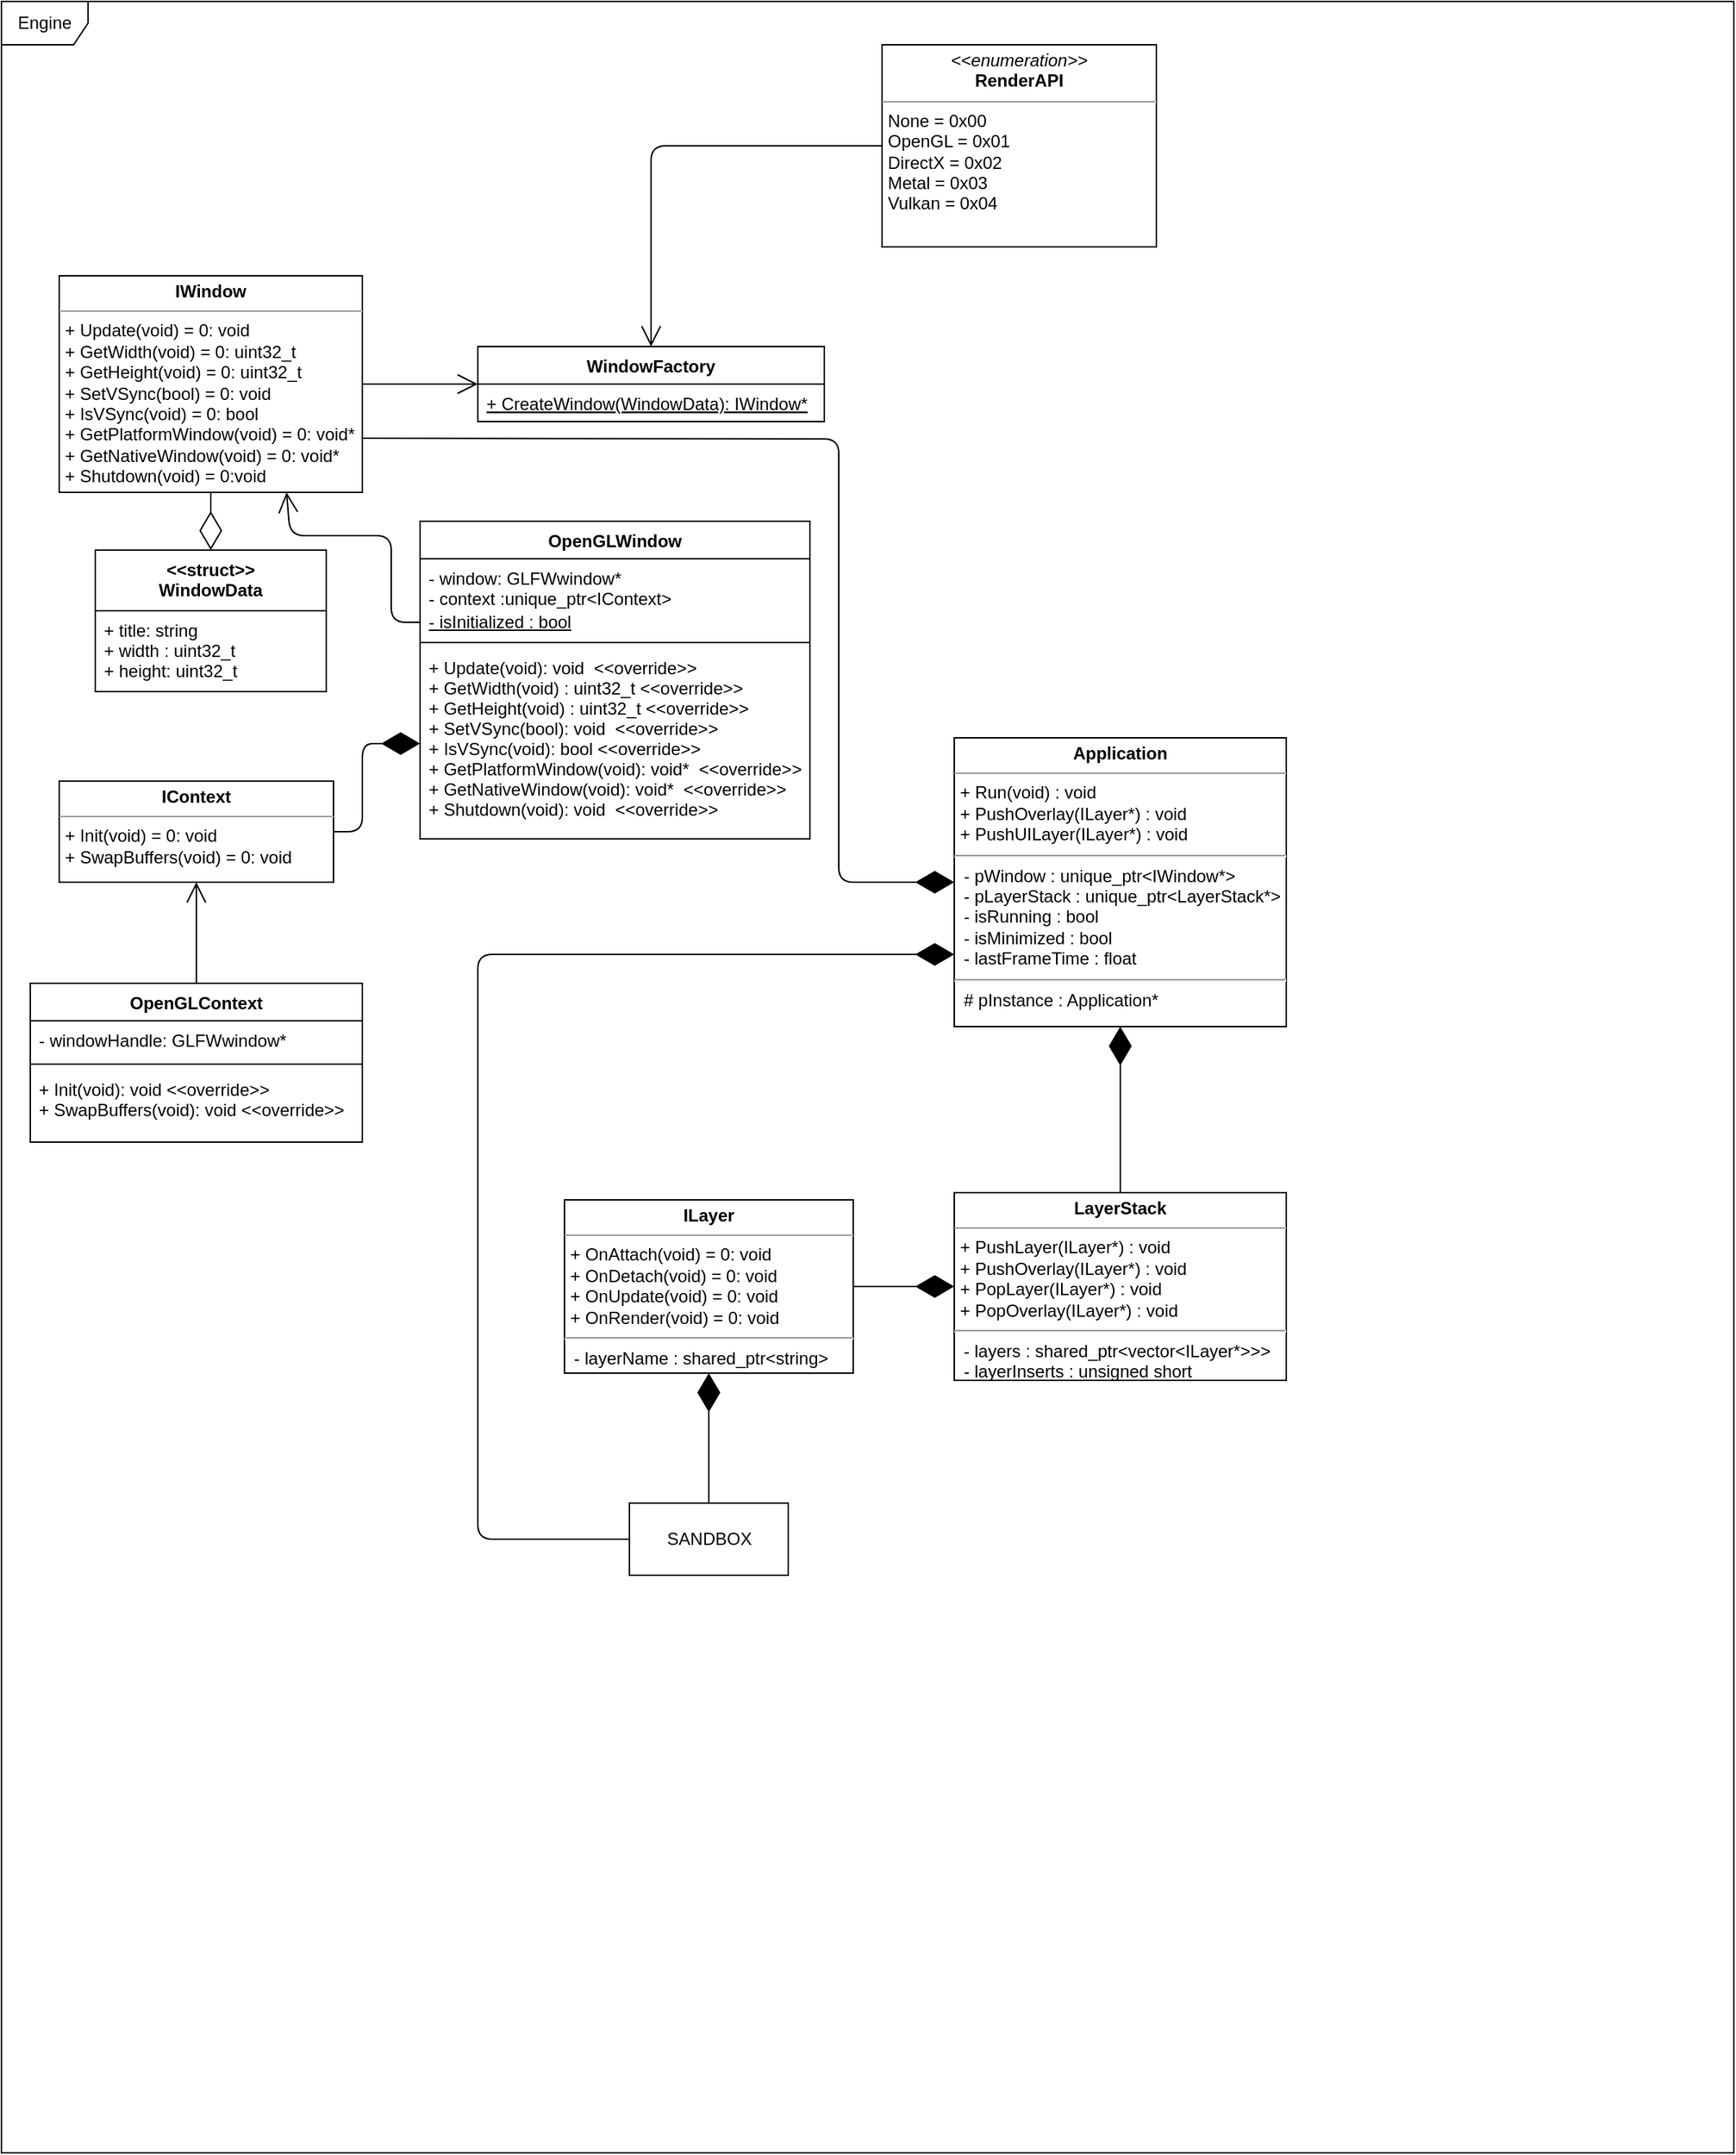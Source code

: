 <mxfile version="12.9.9" type="device"><diagram name="Page-1" id="c4acf3e9-155e-7222-9cf6-157b1a14988f"><mxGraphModel dx="1533" dy="2710" grid="1" gridSize="10" guides="1" tooltips="1" connect="1" arrows="1" fold="1" page="1" pageScale="1" pageWidth="850" pageHeight="1100" background="#ffffff" math="0" shadow="0"><root><mxCell id="0"/><mxCell id="1" parent="0"/><mxCell id="vyyQC9Mciw6h5Obmsdiw-2" value="Engine" style="shape=umlFrame;whiteSpace=wrap;html=1;collapsible=0;" parent="1" vertex="1"><mxGeometry y="10" width="1200" height="1490" as="geometry"><mxRectangle width="60" height="20" as="alternateBounds"/></mxGeometry></mxCell><mxCell id="vyyQC9Mciw6h5Obmsdiw-4" value="&lt;p style=&quot;margin: 0px ; margin-top: 4px ; text-align: center&quot;&gt;&lt;b&gt;IContext&lt;/b&gt;&lt;/p&gt;&lt;hr size=&quot;1&quot;&gt;&lt;p style=&quot;margin: 0px ; margin-left: 4px&quot;&gt;+ Init(void) = 0: void&lt;br&gt;+ SwapBuffers(void) = 0: void&lt;/p&gt;" style="verticalAlign=top;align=left;overflow=fill;fontSize=12;fontFamily=Helvetica;html=1;collapsible=1;" parent="1" vertex="1"><mxGeometry x="40" y="550" width="190" height="70" as="geometry"/></mxCell><mxCell id="vyyQC9Mciw6h5Obmsdiw-5" value="&lt;p style=&quot;margin: 0px ; margin-top: 4px ; text-align: center&quot;&gt;&lt;b&gt;IWindow&lt;/b&gt;&lt;/p&gt;&lt;hr size=&quot;1&quot;&gt;&lt;p style=&quot;margin: 0px ; margin-left: 4px&quot;&gt;&lt;span&gt;+ Update(void) = 0: void&lt;/span&gt;&lt;br&gt;&lt;/p&gt;&lt;p style=&quot;margin: 0px ; margin-left: 4px&quot;&gt;+ GetWidth(void) = 0: uint32_t&lt;/p&gt;&lt;p style=&quot;margin: 0px ; margin-left: 4px&quot;&gt;+ GetHeight(void) = 0: uint32_t&lt;br&gt;&lt;/p&gt;&lt;p style=&quot;margin: 0px ; margin-left: 4px&quot;&gt;+ SetVSync(bool) = 0: void&lt;/p&gt;&lt;p style=&quot;margin: 0px ; margin-left: 4px&quot;&gt;+ IsVSync(void) = 0: bool&lt;br&gt;&lt;/p&gt;&lt;p style=&quot;margin: 0px ; margin-left: 4px&quot;&gt;+ GetPlatformWindow(void) = 0: void*&lt;/p&gt;&lt;p style=&quot;margin: 0px ; margin-left: 4px&quot;&gt;+ GetNativeWindow(void) = 0: void*&lt;br&gt;&lt;/p&gt;&lt;p style=&quot;margin: 0px ; margin-left: 4px&quot;&gt;+ Shutdown(void) = 0:void&lt;/p&gt;" style="verticalAlign=top;align=left;overflow=fill;fontSize=12;fontFamily=Helvetica;html=1;collapsible=1;" parent="1" vertex="1"><mxGeometry x="40" y="200" width="210" height="150" as="geometry"/></mxCell><mxCell id="vyyQC9Mciw6h5Obmsdiw-16" value="&lt;p style=&quot;margin: 0px ; margin-top: 4px ; text-align: center&quot;&gt;&lt;i&gt;&amp;lt;&amp;lt;enumeration&amp;gt;&amp;gt;&lt;/i&gt;&lt;br&gt;&lt;b&gt;RenderAPI&lt;/b&gt;&lt;/p&gt;&lt;hr size=&quot;1&quot;&gt;&lt;p style=&quot;margin: 0px ; margin-left: 4px&quot;&gt;None = 0x00&lt;/p&gt;&lt;p style=&quot;margin: 0px ; margin-left: 4px&quot;&gt;OpenGL = 0x01&lt;/p&gt;&lt;p style=&quot;margin: 0px ; margin-left: 4px&quot;&gt;DirectX = 0x02&lt;/p&gt;&lt;p style=&quot;margin: 0px ; margin-left: 4px&quot;&gt;Metal = 0x03&lt;/p&gt;&lt;p style=&quot;margin: 0px ; margin-left: 4px&quot;&gt;Vulkan = 0x04&lt;/p&gt;&lt;p style=&quot;margin: 0px ; margin-left: 4px&quot;&gt;&lt;br&gt;&lt;/p&gt;" style="verticalAlign=top;align=left;overflow=fill;fontSize=12;fontFamily=Helvetica;html=1;" parent="1" vertex="1"><mxGeometry x="610" y="40" width="190" height="140" as="geometry"/></mxCell><mxCell id="vyyQC9Mciw6h5Obmsdiw-10" value="&lt;&lt;struct&gt;&gt;&#10;WindowData" style="swimlane;fontStyle=1;align=center;verticalAlign=top;childLayout=stackLayout;horizontal=1;startSize=42;horizontalStack=0;resizeParent=1;resizeParentMax=0;resizeLast=0;collapsible=1;marginBottom=0;connectable=1;expand=0;" parent="1" vertex="1"><mxGeometry x="65" y="390" width="160" height="98" as="geometry"/></mxCell><mxCell id="vyyQC9Mciw6h5Obmsdiw-11" value="+ title: string&#10;+ width : uint32_t&#10;+ height: uint32_t" style="text;strokeColor=none;fillColor=none;align=left;verticalAlign=top;spacingLeft=4;spacingRight=4;overflow=hidden;rotatable=0;points=[[0,0.5],[1,0.5]];portConstraint=eastwest;" parent="vyyQC9Mciw6h5Obmsdiw-10" vertex="1"><mxGeometry y="42" width="160" height="56" as="geometry"/></mxCell><mxCell id="vyyQC9Mciw6h5Obmsdiw-17" value="OpenGLContext" style="swimlane;fontStyle=1;align=center;verticalAlign=top;childLayout=stackLayout;horizontal=1;startSize=26;horizontalStack=0;resizeParent=1;resizeParentMax=0;resizeLast=0;collapsible=1;marginBottom=0;" parent="1" vertex="1"><mxGeometry x="20" y="690" width="230" height="110" as="geometry"/></mxCell><mxCell id="vyyQC9Mciw6h5Obmsdiw-18" value="- windowHandle: GLFWwindow*" style="text;strokeColor=none;fillColor=none;align=left;verticalAlign=top;spacingLeft=4;spacingRight=4;overflow=hidden;rotatable=0;points=[[0,0.5],[1,0.5]];portConstraint=eastwest;" parent="vyyQC9Mciw6h5Obmsdiw-17" vertex="1"><mxGeometry y="26" width="230" height="26" as="geometry"/></mxCell><mxCell id="vyyQC9Mciw6h5Obmsdiw-19" value="" style="line;strokeWidth=1;fillColor=none;align=left;verticalAlign=middle;spacingTop=-1;spacingLeft=3;spacingRight=3;rotatable=0;labelPosition=right;points=[];portConstraint=eastwest;" parent="vyyQC9Mciw6h5Obmsdiw-17" vertex="1"><mxGeometry y="52" width="230" height="8" as="geometry"/></mxCell><mxCell id="vyyQC9Mciw6h5Obmsdiw-20" value="+ Init(void): void &lt;&lt;override&gt;&gt;&#10;+ SwapBuffers(void): void &lt;&lt;override&gt;&gt;" style="text;strokeColor=none;fillColor=none;align=left;verticalAlign=top;spacingLeft=4;spacingRight=4;overflow=hidden;rotatable=0;points=[[0,0.5],[1,0.5]];portConstraint=eastwest;" parent="vyyQC9Mciw6h5Obmsdiw-17" vertex="1"><mxGeometry y="60" width="230" height="50" as="geometry"/></mxCell><mxCell id="V4uSPhWLxZHekCijCfTc-1" value="&lt;p style=&quot;margin: 0px ; margin-top: 4px ; text-align: center&quot;&gt;&lt;b&gt;ILayer&lt;/b&gt;&lt;/p&gt;&lt;hr size=&quot;1&quot;&gt;&lt;p style=&quot;margin: 0px ; margin-left: 4px&quot;&gt;+ OnAttach(void) = 0: void&lt;br&gt;&lt;span&gt;+ OnDetach(void) = 0: void&lt;/span&gt;&lt;br&gt;&lt;/p&gt;&lt;p style=&quot;margin: 0px ; margin-left: 4px&quot;&gt;+ OnUpdate(void) = 0: void&lt;br&gt;&lt;/p&gt;&lt;p style=&quot;margin: 0px ; margin-left: 4px&quot;&gt;+ OnRender(void) = 0: void&lt;br&gt;&lt;/p&gt;&lt;hr&gt;&amp;nbsp; - layerName : shared_ptr&amp;lt;string&amp;gt;" style="verticalAlign=top;align=left;overflow=fill;fontSize=12;fontFamily=Helvetica;html=1;collapsible=1;" vertex="1" parent="1"><mxGeometry x="390" y="840" width="200" height="120" as="geometry"/></mxCell><mxCell id="vyyQC9Mciw6h5Obmsdiw-6" value="WindowFactory" style="swimlane;fontStyle=1;align=center;verticalAlign=top;childLayout=stackLayout;horizontal=1;startSize=26;horizontalStack=0;resizeParent=1;resizeParentMax=0;resizeLast=0;collapsible=1;marginBottom=0;swimlaneLine=1;allowArrows=1;connectable=1;recursiveResize=1;expand=1;resizable=1;rotatable=0;deletable=1;editable=1;" parent="1" vertex="1"><mxGeometry x="330" y="249" width="240" height="52" as="geometry"><mxRectangle x="570" y="80" width="100" height="26" as="alternateBounds"/></mxGeometry></mxCell><mxCell id="vyyQC9Mciw6h5Obmsdiw-9" value="+ CreateWindow(WindowData): IWindow*" style="text;strokeColor=none;fillColor=none;align=left;verticalAlign=top;spacingLeft=4;spacingRight=4;overflow=hidden;rotatable=0;points=[[0,0.5],[1,0.5]];portConstraint=eastwest;fontStyle=4;labelBorderColor=none;horizontal=1;" parent="vyyQC9Mciw6h5Obmsdiw-6" vertex="1"><mxGeometry y="26" width="240" height="26" as="geometry"/></mxCell><mxCell id="vyyQC9Mciw6h5Obmsdiw-21" value="OpenGLWindow" style="swimlane;fontStyle=1;align=center;verticalAlign=top;childLayout=stackLayout;horizontal=1;startSize=26;horizontalStack=0;resizeParent=1;resizeParentMax=0;resizeLast=0;collapsible=1;marginBottom=0;" parent="1" vertex="1"><mxGeometry x="290" y="370" width="270" height="220" as="geometry"/></mxCell><mxCell id="vyyQC9Mciw6h5Obmsdiw-22" value="- window: GLFWwindow*&#10;- context :unique_ptr&lt;IContext&gt;" style="text;strokeColor=none;fillColor=none;align=left;verticalAlign=top;spacingLeft=4;spacingRight=4;overflow=hidden;rotatable=0;points=[[0,0.5],[1,0.5]];portConstraint=eastwest;fontStyle=0;fontColor=#000000;" parent="vyyQC9Mciw6h5Obmsdiw-21" vertex="1"><mxGeometry y="26" width="270" height="34" as="geometry"/></mxCell><mxCell id="vyyQC9Mciw6h5Obmsdiw-25" value="&lt;u&gt;- isInitialized : bool&lt;/u&gt;" style="text;html=1;strokeColor=none;fillColor=none;align=left;verticalAlign=middle;whiteSpace=wrap;rounded=0;fontColor=#000000;spacingLeft=4;spacingRight=4;" parent="vyyQC9Mciw6h5Obmsdiw-21" vertex="1"><mxGeometry y="60" width="270" height="20" as="geometry"/></mxCell><mxCell id="vyyQC9Mciw6h5Obmsdiw-23" value="" style="line;strokeWidth=1;fillColor=none;align=left;verticalAlign=middle;spacingTop=-1;spacingLeft=3;spacingRight=3;rotatable=0;labelPosition=right;points=[];portConstraint=eastwest;" parent="vyyQC9Mciw6h5Obmsdiw-21" vertex="1"><mxGeometry y="80" width="270" height="8" as="geometry"/></mxCell><mxCell id="vyyQC9Mciw6h5Obmsdiw-24" value="+ Update(void): void  &lt;&lt;override&gt;&gt;&#10;+ GetWidth(void) : uint32_t &lt;&lt;override&gt;&gt;&#10;+ GetHeight(void) : uint32_t &lt;&lt;override&gt;&gt;&#10;+ SetVSync(bool): void  &lt;&lt;override&gt;&gt;&#10;+ IsVSync(void): bool &lt;&lt;override&gt;&gt;&#10;+ GetPlatformWindow(void): void*  &lt;&lt;override&gt;&gt;&#10;+ GetNativeWindow(void): void*  &lt;&lt;override&gt;&gt;&#10;+ Shutdown(void): void  &lt;&lt;override&gt;&gt;&#10;" style="text;strokeColor=none;fillColor=none;align=left;verticalAlign=top;spacingLeft=4;spacingRight=4;overflow=hidden;rotatable=0;points=[[0,0.5],[1,0.5]];portConstraint=eastwest;" parent="vyyQC9Mciw6h5Obmsdiw-21" vertex="1"><mxGeometry y="88" width="270" height="132" as="geometry"/></mxCell><mxCell id="V4uSPhWLxZHekCijCfTc-3" value="&lt;p style=&quot;margin: 0px ; margin-top: 4px ; text-align: center&quot;&gt;&lt;b&gt;LayerStack&lt;/b&gt;&lt;/p&gt;&lt;hr size=&quot;1&quot;&gt;&lt;p style=&quot;margin: 0px ; margin-left: 4px&quot;&gt;+ PushLayer(ILayer*) : void&lt;br&gt;&lt;span&gt;+ PushOverlay(&lt;/span&gt;ILayer*&lt;span&gt;) : void&lt;/span&gt;&lt;br&gt;&lt;/p&gt;&lt;p style=&quot;margin: 0px ; margin-left: 4px&quot;&gt;+ PopLayer(ILayer*) : void&lt;br&gt;&lt;/p&gt;&lt;p style=&quot;margin: 0px ; margin-left: 4px&quot;&gt;+ PopOverlay(ILayer*) : void&lt;br&gt;&lt;/p&gt;&lt;hr&gt;&amp;nbsp; - layers : shared_ptr&amp;lt;vector&amp;lt;ILayer*&amp;gt;&amp;gt;&amp;gt;&lt;br&gt;&amp;nbsp; - layerInserts : unsigned short" style="verticalAlign=top;align=left;overflow=fill;fontSize=12;fontFamily=Helvetica;html=1;collapsible=1;" vertex="1" parent="1"><mxGeometry x="660" y="835" width="230" height="130" as="geometry"/></mxCell><mxCell id="V4uSPhWLxZHekCijCfTc-4" value="&lt;p style=&quot;margin: 0px ; margin-top: 4px ; text-align: center&quot;&gt;&lt;b&gt;Application&lt;/b&gt;&lt;/p&gt;&lt;hr size=&quot;1&quot;&gt;&lt;p style=&quot;margin: 0px ; margin-left: 4px&quot;&gt;+ Run(void) : void&lt;br&gt;&lt;span&gt;+ PushOverlay(&lt;/span&gt;ILayer*&lt;span&gt;) : void&lt;/span&gt;&lt;br&gt;&lt;/p&gt;&lt;p style=&quot;margin: 0px ; margin-left: 4px&quot;&gt;+ PushUILayer(ILayer*) : void&lt;/p&gt;&lt;hr&gt;&amp;nbsp; - pWindow : unique_ptr&amp;lt;IWindow*&amp;gt;&lt;br&gt;&amp;nbsp; - pLayerStack : unique_ptr&amp;lt;LayerStack*&amp;gt;&lt;br&gt;&amp;nbsp; - isRunning : bool&lt;br&gt;&amp;nbsp; - isMinimized : bool&lt;br&gt;&amp;nbsp; - lastFrameTime : float&lt;hr&gt;&amp;nbsp; # pInstance : Application*" style="verticalAlign=top;align=left;overflow=fill;fontSize=12;fontFamily=Helvetica;html=1;collapsible=1;" vertex="1" parent="1"><mxGeometry x="660" y="520" width="230" height="200" as="geometry"/></mxCell><mxCell id="V4uSPhWLxZHekCijCfTc-12" value="" style="endArrow=diamondThin;endFill=1;endSize=24;html=1;exitX=0.5;exitY=0;exitDx=0;exitDy=0;entryX=0.5;entryY=1;entryDx=0;entryDy=0;" edge="1" parent="1" source="V4uSPhWLxZHekCijCfTc-3" target="V4uSPhWLxZHekCijCfTc-4"><mxGeometry width="160" relative="1" as="geometry"><mxPoint x="570" y="700" as="sourcePoint"/><mxPoint x="730" y="700" as="targetPoint"/></mxGeometry></mxCell><mxCell id="V4uSPhWLxZHekCijCfTc-13" value="" style="endArrow=diamondThin;endFill=1;endSize=24;html=1;exitX=1;exitY=0.5;exitDx=0;exitDy=0;entryX=0;entryY=0.5;entryDx=0;entryDy=0;" edge="1" parent="1" source="V4uSPhWLxZHekCijCfTc-1" target="V4uSPhWLxZHekCijCfTc-3"><mxGeometry width="160" relative="1" as="geometry"><mxPoint x="550" y="815" as="sourcePoint"/><mxPoint x="550" y="700" as="targetPoint"/></mxGeometry></mxCell><mxCell id="V4uSPhWLxZHekCijCfTc-14" value="" style="endArrow=open;endFill=1;endSize=12;html=1;exitX=0.5;exitY=0;exitDx=0;exitDy=0;entryX=0.5;entryY=1;entryDx=0;entryDy=0;" edge="1" parent="1" source="vyyQC9Mciw6h5Obmsdiw-17" target="vyyQC9Mciw6h5Obmsdiw-4"><mxGeometry width="160" relative="1" as="geometry"><mxPoint x="270" y="530" as="sourcePoint"/><mxPoint x="430" y="530" as="targetPoint"/></mxGeometry></mxCell><mxCell id="V4uSPhWLxZHekCijCfTc-15" value="" style="endArrow=diamondThin;endFill=0;endSize=24;html=1;entryX=0.5;entryY=0;entryDx=0;entryDy=0;exitX=0.5;exitY=1;exitDx=0;exitDy=0;" edge="1" parent="1" source="vyyQC9Mciw6h5Obmsdiw-5" target="vyyQC9Mciw6h5Obmsdiw-10"><mxGeometry width="160" relative="1" as="geometry"><mxPoint x="110" y="320" as="sourcePoint"/><mxPoint x="270" y="320" as="targetPoint"/></mxGeometry></mxCell><mxCell id="V4uSPhWLxZHekCijCfTc-16" value="" style="endArrow=diamondThin;endFill=1;endSize=24;html=1;exitX=1;exitY=0.5;exitDx=0;exitDy=0;entryX=0;entryY=0.5;entryDx=0;entryDy=0;" edge="1" parent="1" source="vyyQC9Mciw6h5Obmsdiw-4" target="vyyQC9Mciw6h5Obmsdiw-24"><mxGeometry width="160" relative="1" as="geometry"><mxPoint x="210" y="500" as="sourcePoint"/><mxPoint x="370" y="500" as="targetPoint"/><Array as="points"><mxPoint x="250" y="585"/><mxPoint x="250" y="524"/></Array></mxGeometry></mxCell><mxCell id="V4uSPhWLxZHekCijCfTc-17" value="" style="endArrow=open;endFill=1;endSize=12;html=1;exitX=1;exitY=0.5;exitDx=0;exitDy=0;" edge="1" parent="1" source="vyyQC9Mciw6h5Obmsdiw-5"><mxGeometry width="160" relative="1" as="geometry"><mxPoint x="260" y="230" as="sourcePoint"/><mxPoint x="330" y="275" as="targetPoint"/></mxGeometry></mxCell><mxCell id="V4uSPhWLxZHekCijCfTc-18" value="" style="endArrow=open;endFill=1;endSize=12;html=1;entryX=0.75;entryY=1;entryDx=0;entryDy=0;exitX=0;exitY=0.5;exitDx=0;exitDy=0;" edge="1" parent="1" source="vyyQC9Mciw6h5Obmsdiw-25" target="vyyQC9Mciw6h5Obmsdiw-5"><mxGeometry width="160" relative="1" as="geometry"><mxPoint x="270" y="370" as="sourcePoint"/><mxPoint x="430" y="370" as="targetPoint"/><Array as="points"><mxPoint x="270" y="440"/><mxPoint x="270" y="380"/><mxPoint x="200" y="380"/></Array></mxGeometry></mxCell><mxCell id="V4uSPhWLxZHekCijCfTc-19" value="" style="endArrow=open;endFill=1;endSize=12;html=1;entryX=0.5;entryY=0;entryDx=0;entryDy=0;exitX=0;exitY=0.5;exitDx=0;exitDy=0;" edge="1" parent="1" source="vyyQC9Mciw6h5Obmsdiw-16" target="vyyQC9Mciw6h5Obmsdiw-6"><mxGeometry width="160" relative="1" as="geometry"><mxPoint x="560" y="300" as="sourcePoint"/><mxPoint x="720" y="300" as="targetPoint"/><Array as="points"><mxPoint x="450" y="110"/></Array></mxGeometry></mxCell><mxCell id="V4uSPhWLxZHekCijCfTc-20" value="" style="endArrow=diamondThin;endFill=1;endSize=24;html=1;entryX=0;entryY=0.5;entryDx=0;entryDy=0;exitX=1;exitY=0.75;exitDx=0;exitDy=0;" edge="1" parent="1" source="vyyQC9Mciw6h5Obmsdiw-5" target="V4uSPhWLxZHekCijCfTc-4"><mxGeometry width="160" relative="1" as="geometry"><mxPoint x="390" y="470" as="sourcePoint"/><mxPoint x="550" y="470" as="targetPoint"/><Array as="points"><mxPoint x="580" y="313"/><mxPoint x="580" y="620"/></Array></mxGeometry></mxCell><mxCell id="V4uSPhWLxZHekCijCfTc-23" value="SANDBOX" style="html=1;" vertex="1" parent="1"><mxGeometry x="435" y="1050" width="110" height="50" as="geometry"/></mxCell><mxCell id="V4uSPhWLxZHekCijCfTc-24" value="" style="endArrow=diamondThin;endFill=1;endSize=24;html=1;entryX=0.5;entryY=1;entryDx=0;entryDy=0;exitX=0.5;exitY=0;exitDx=0;exitDy=0;" edge="1" parent="1" source="V4uSPhWLxZHekCijCfTc-23" target="V4uSPhWLxZHekCijCfTc-1"><mxGeometry width="160" relative="1" as="geometry"><mxPoint x="430" y="1000" as="sourcePoint"/><mxPoint x="590" y="1000" as="targetPoint"/></mxGeometry></mxCell><mxCell id="V4uSPhWLxZHekCijCfTc-25" value="" style="endArrow=diamondThin;endFill=1;endSize=24;html=1;entryX=0;entryY=0.75;entryDx=0;entryDy=0;exitX=0;exitY=0.5;exitDx=0;exitDy=0;" edge="1" parent="1" source="V4uSPhWLxZHekCijCfTc-23" target="V4uSPhWLxZHekCijCfTc-4"><mxGeometry width="160" relative="1" as="geometry"><mxPoint x="630" y="990" as="sourcePoint"/><mxPoint x="790" y="990" as="targetPoint"/><Array as="points"><mxPoint x="330" y="1075"/><mxPoint x="330" y="670"/></Array></mxGeometry></mxCell></root></mxGraphModel></diagram></mxfile>